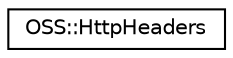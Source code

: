 digraph "类继承关系图"
{
  edge [fontname="Helvetica",fontsize="10",labelfontname="Helvetica",labelfontsize="10"];
  node [fontname="Helvetica",fontsize="10",shape=record];
  rankdir="LR";
  Node1 [label="OSS::HttpHeaders",height=0.2,width=0.4,color="black", fillcolor="white", style="filled",URL="$class_o_s_s_1_1_http_headers.html"];
}
